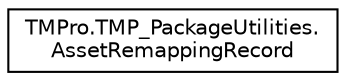 digraph "Graphical Class Hierarchy"
{
 // LATEX_PDF_SIZE
  edge [fontname="Helvetica",fontsize="10",labelfontname="Helvetica",labelfontsize="10"];
  node [fontname="Helvetica",fontsize="10",shape=record];
  rankdir="LR";
  Node0 [label="TMPro.TMP_PackageUtilities.\lAssetRemappingRecord",height=0.2,width=0.4,color="black", fillcolor="white", style="filled",URL="$struct_t_m_pro_1_1_t_m_p___package_utilities_1_1_asset_remapping_record.html",tooltip=" "];
}
